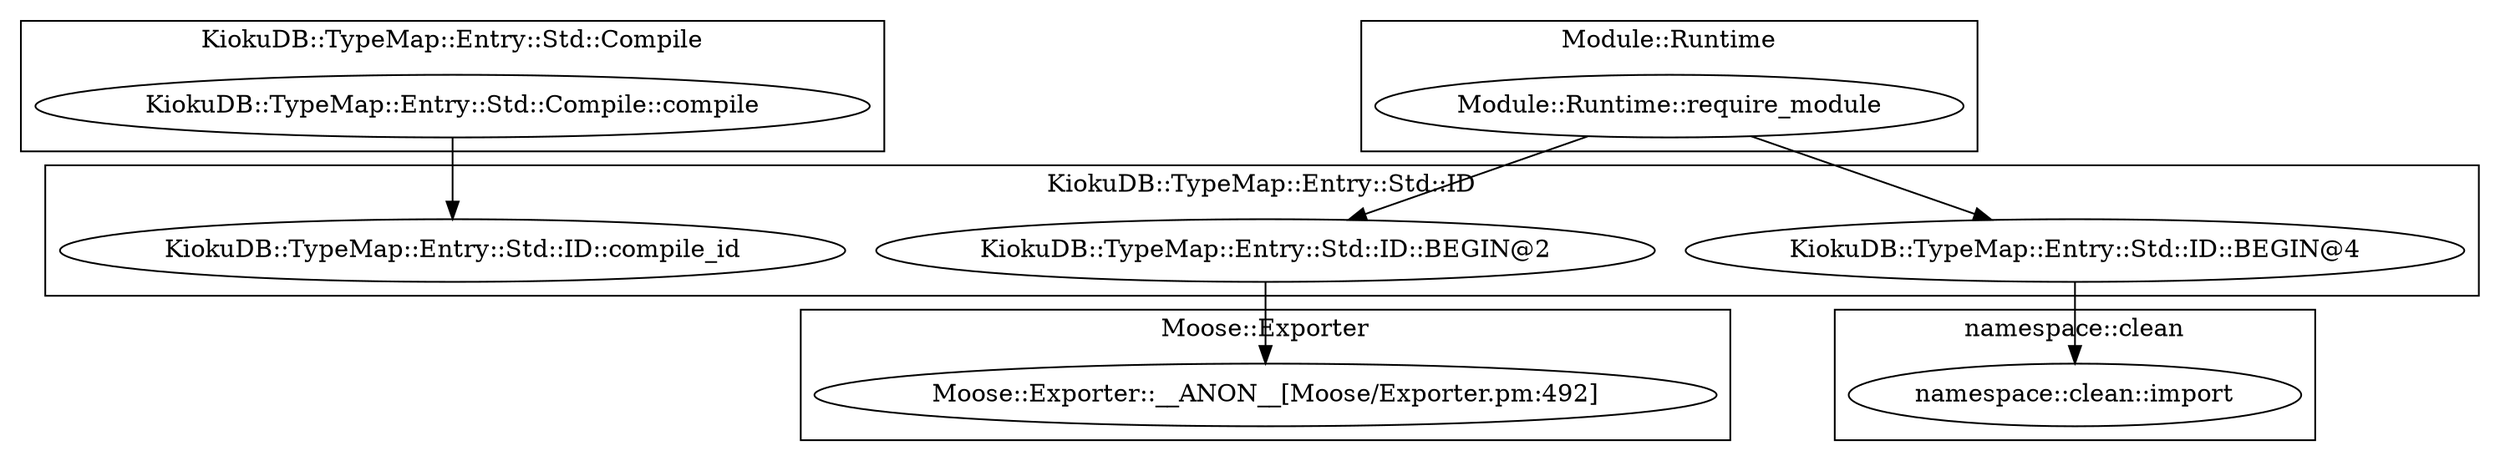 digraph {
graph [overlap=false]
subgraph cluster_KiokuDB_TypeMap_Entry_Std_ID {
	label="KiokuDB::TypeMap::Entry::Std::ID";
	"KiokuDB::TypeMap::Entry::Std::ID::BEGIN@2";
	"KiokuDB::TypeMap::Entry::Std::ID::BEGIN@4";
	"KiokuDB::TypeMap::Entry::Std::ID::compile_id";
}
subgraph cluster_namespace_clean {
	label="namespace::clean";
	"namespace::clean::import";
}
subgraph cluster_KiokuDB_TypeMap_Entry_Std_Compile {
	label="KiokuDB::TypeMap::Entry::Std::Compile";
	"KiokuDB::TypeMap::Entry::Std::Compile::compile";
}
subgraph cluster_Module_Runtime {
	label="Module::Runtime";
	"Module::Runtime::require_module";
}
subgraph cluster_Moose_Exporter {
	label="Moose::Exporter";
	"Moose::Exporter::__ANON__[Moose/Exporter.pm:492]";
}
"KiokuDB::TypeMap::Entry::Std::Compile::compile" -> "KiokuDB::TypeMap::Entry::Std::ID::compile_id";
"Module::Runtime::require_module" -> "KiokuDB::TypeMap::Entry::Std::ID::BEGIN@2";
"KiokuDB::TypeMap::Entry::Std::ID::BEGIN@4" -> "namespace::clean::import";
"KiokuDB::TypeMap::Entry::Std::ID::BEGIN@2" -> "Moose::Exporter::__ANON__[Moose/Exporter.pm:492]";
"Module::Runtime::require_module" -> "KiokuDB::TypeMap::Entry::Std::ID::BEGIN@4";
}
